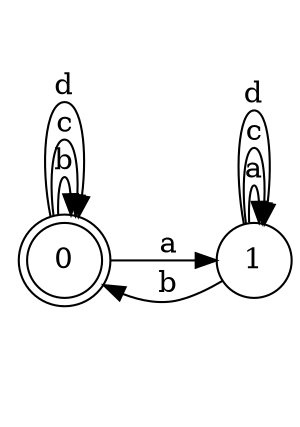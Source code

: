 digraph n2_9 {
__start0 [label="" shape="none"];

rankdir=LR;
size="8,5";

s0 [style="rounded,filled", color="black", fillcolor="white" shape="doublecircle", label="0"];
s1 [style="filled", color="black", fillcolor="white" shape="circle", label="1"];
s0 -> s1 [label="a"];
s0 -> s0 [label="b"];
s0 -> s0 [label="c"];
s0 -> s0 [label="d"];
s1 -> s1 [label="a"];
s1 -> s0 [label="b"];
s1 -> s1 [label="c"];
s1 -> s1 [label="d"];

}